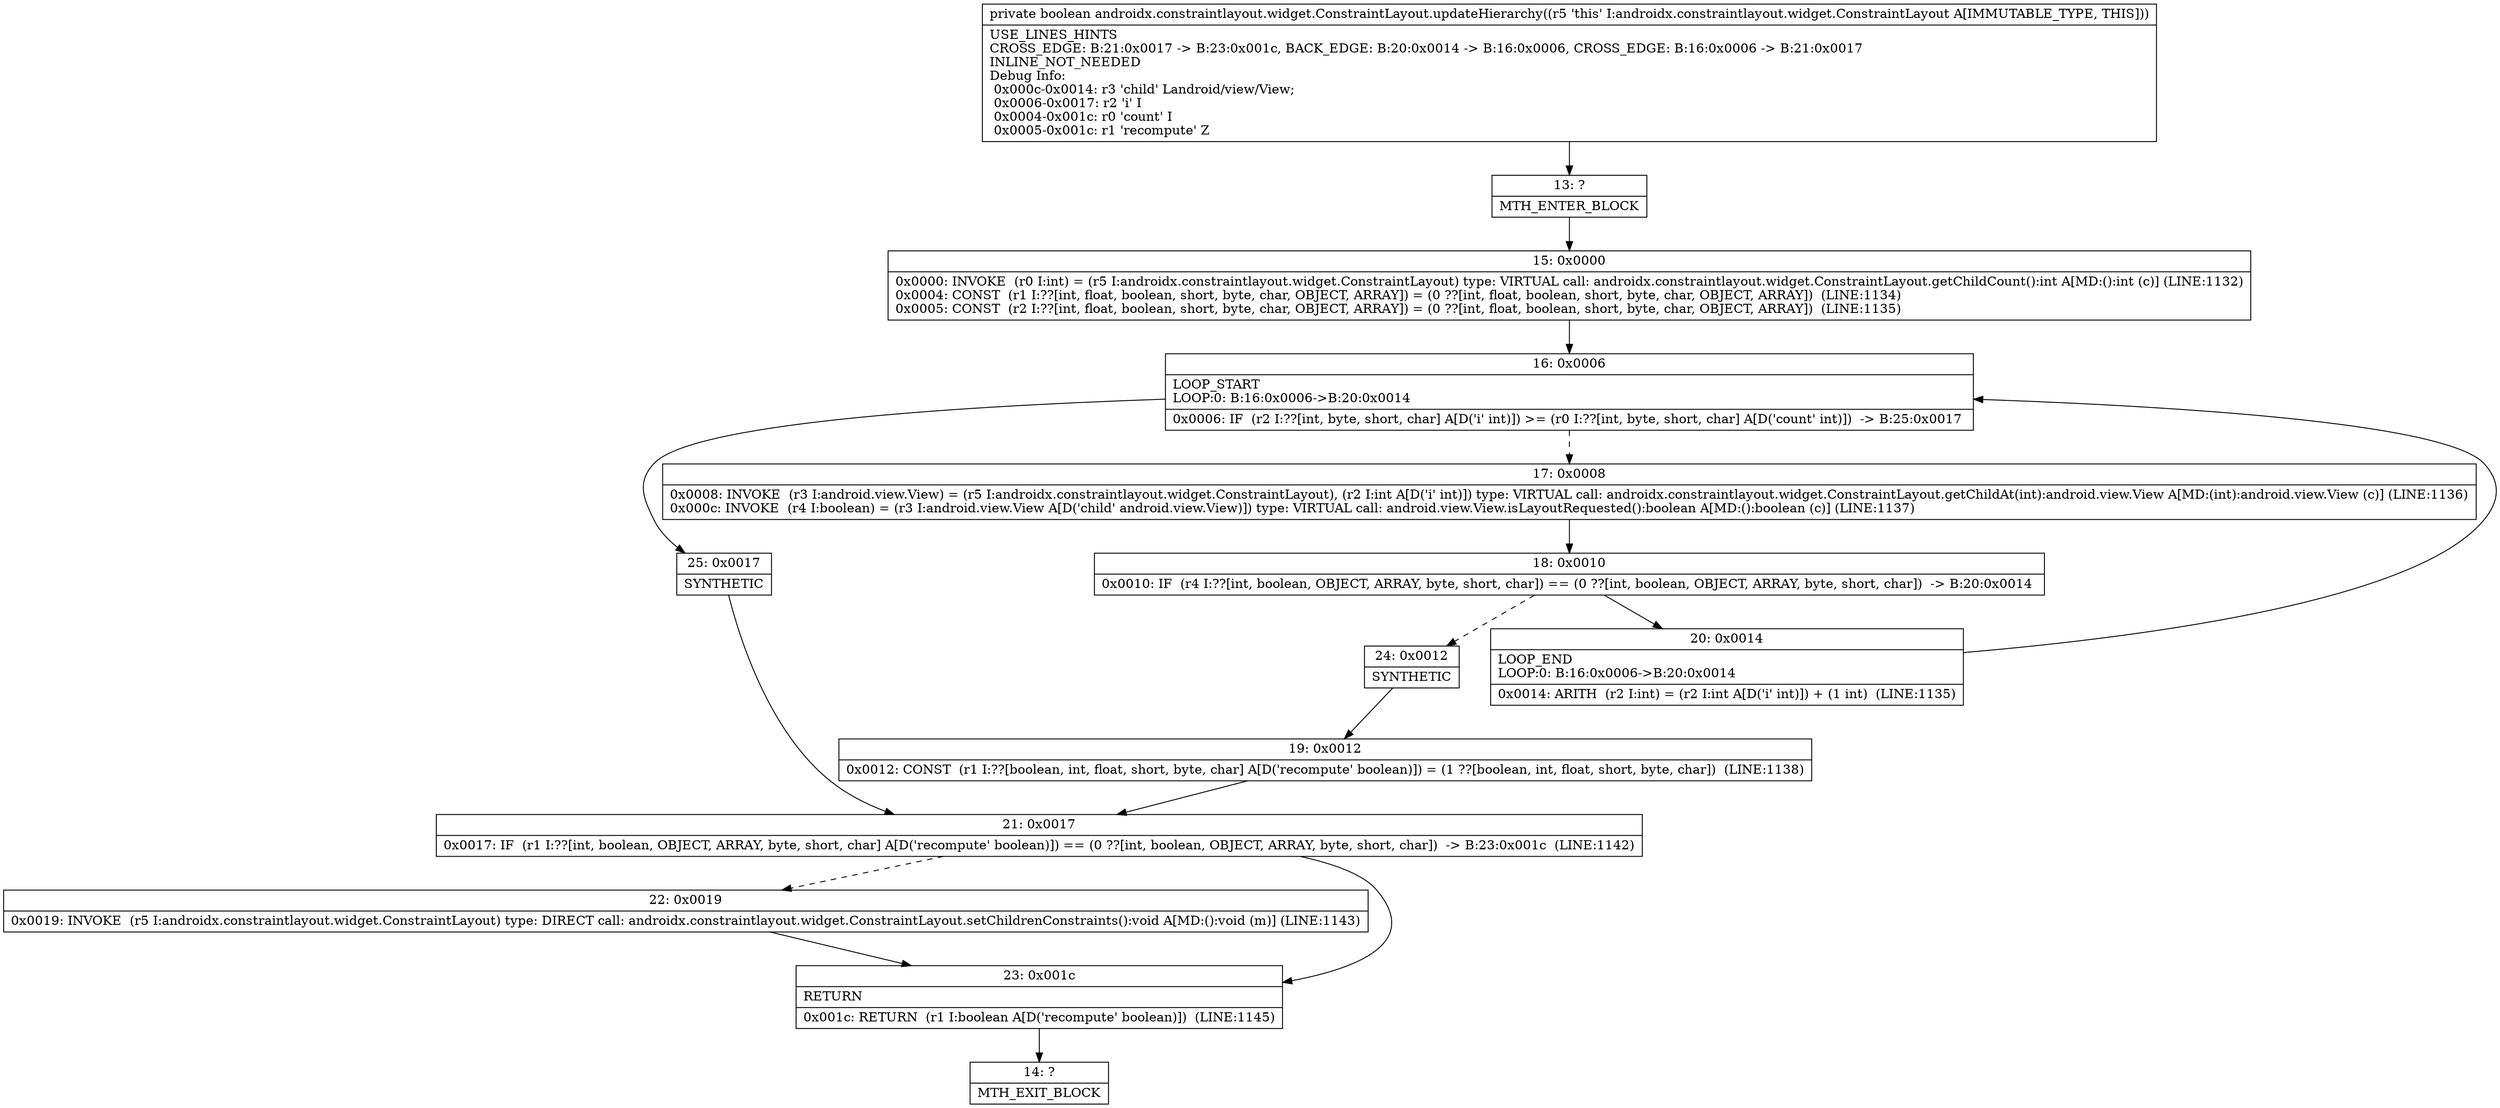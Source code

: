 digraph "CFG forandroidx.constraintlayout.widget.ConstraintLayout.updateHierarchy()Z" {
Node_13 [shape=record,label="{13\:\ ?|MTH_ENTER_BLOCK\l}"];
Node_15 [shape=record,label="{15\:\ 0x0000|0x0000: INVOKE  (r0 I:int) = (r5 I:androidx.constraintlayout.widget.ConstraintLayout) type: VIRTUAL call: androidx.constraintlayout.widget.ConstraintLayout.getChildCount():int A[MD:():int (c)] (LINE:1132)\l0x0004: CONST  (r1 I:??[int, float, boolean, short, byte, char, OBJECT, ARRAY]) = (0 ??[int, float, boolean, short, byte, char, OBJECT, ARRAY])  (LINE:1134)\l0x0005: CONST  (r2 I:??[int, float, boolean, short, byte, char, OBJECT, ARRAY]) = (0 ??[int, float, boolean, short, byte, char, OBJECT, ARRAY])  (LINE:1135)\l}"];
Node_16 [shape=record,label="{16\:\ 0x0006|LOOP_START\lLOOP:0: B:16:0x0006\-\>B:20:0x0014\l|0x0006: IF  (r2 I:??[int, byte, short, char] A[D('i' int)]) \>= (r0 I:??[int, byte, short, char] A[D('count' int)])  \-\> B:25:0x0017 \l}"];
Node_17 [shape=record,label="{17\:\ 0x0008|0x0008: INVOKE  (r3 I:android.view.View) = (r5 I:androidx.constraintlayout.widget.ConstraintLayout), (r2 I:int A[D('i' int)]) type: VIRTUAL call: androidx.constraintlayout.widget.ConstraintLayout.getChildAt(int):android.view.View A[MD:(int):android.view.View (c)] (LINE:1136)\l0x000c: INVOKE  (r4 I:boolean) = (r3 I:android.view.View A[D('child' android.view.View)]) type: VIRTUAL call: android.view.View.isLayoutRequested():boolean A[MD:():boolean (c)] (LINE:1137)\l}"];
Node_18 [shape=record,label="{18\:\ 0x0010|0x0010: IF  (r4 I:??[int, boolean, OBJECT, ARRAY, byte, short, char]) == (0 ??[int, boolean, OBJECT, ARRAY, byte, short, char])  \-\> B:20:0x0014 \l}"];
Node_20 [shape=record,label="{20\:\ 0x0014|LOOP_END\lLOOP:0: B:16:0x0006\-\>B:20:0x0014\l|0x0014: ARITH  (r2 I:int) = (r2 I:int A[D('i' int)]) + (1 int)  (LINE:1135)\l}"];
Node_24 [shape=record,label="{24\:\ 0x0012|SYNTHETIC\l}"];
Node_19 [shape=record,label="{19\:\ 0x0012|0x0012: CONST  (r1 I:??[boolean, int, float, short, byte, char] A[D('recompute' boolean)]) = (1 ??[boolean, int, float, short, byte, char])  (LINE:1138)\l}"];
Node_21 [shape=record,label="{21\:\ 0x0017|0x0017: IF  (r1 I:??[int, boolean, OBJECT, ARRAY, byte, short, char] A[D('recompute' boolean)]) == (0 ??[int, boolean, OBJECT, ARRAY, byte, short, char])  \-\> B:23:0x001c  (LINE:1142)\l}"];
Node_22 [shape=record,label="{22\:\ 0x0019|0x0019: INVOKE  (r5 I:androidx.constraintlayout.widget.ConstraintLayout) type: DIRECT call: androidx.constraintlayout.widget.ConstraintLayout.setChildrenConstraints():void A[MD:():void (m)] (LINE:1143)\l}"];
Node_23 [shape=record,label="{23\:\ 0x001c|RETURN\l|0x001c: RETURN  (r1 I:boolean A[D('recompute' boolean)])  (LINE:1145)\l}"];
Node_14 [shape=record,label="{14\:\ ?|MTH_EXIT_BLOCK\l}"];
Node_25 [shape=record,label="{25\:\ 0x0017|SYNTHETIC\l}"];
MethodNode[shape=record,label="{private boolean androidx.constraintlayout.widget.ConstraintLayout.updateHierarchy((r5 'this' I:androidx.constraintlayout.widget.ConstraintLayout A[IMMUTABLE_TYPE, THIS]))  | USE_LINES_HINTS\lCROSS_EDGE: B:21:0x0017 \-\> B:23:0x001c, BACK_EDGE: B:20:0x0014 \-\> B:16:0x0006, CROSS_EDGE: B:16:0x0006 \-\> B:21:0x0017\lINLINE_NOT_NEEDED\lDebug Info:\l  0x000c\-0x0014: r3 'child' Landroid\/view\/View;\l  0x0006\-0x0017: r2 'i' I\l  0x0004\-0x001c: r0 'count' I\l  0x0005\-0x001c: r1 'recompute' Z\l}"];
MethodNode -> Node_13;Node_13 -> Node_15;
Node_15 -> Node_16;
Node_16 -> Node_17[style=dashed];
Node_16 -> Node_25;
Node_17 -> Node_18;
Node_18 -> Node_20;
Node_18 -> Node_24[style=dashed];
Node_20 -> Node_16;
Node_24 -> Node_19;
Node_19 -> Node_21;
Node_21 -> Node_22[style=dashed];
Node_21 -> Node_23;
Node_22 -> Node_23;
Node_23 -> Node_14;
Node_25 -> Node_21;
}

